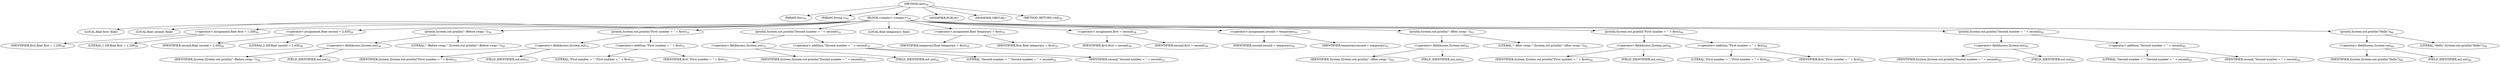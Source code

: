 digraph "test" {  
"85" [label = <(METHOD,test)<SUB>26</SUB>> ]
"86" [label = <(PARAM,this)<SUB>26</SUB>> ]
"87" [label = <(PARAM,String s)<SUB>26</SUB>> ]
"88" [label = <(BLOCK,&lt;empty&gt;,&lt;empty&gt;)<SUB>26</SUB>> ]
"89" [label = <(LOCAL,float first: float)> ]
"90" [label = <(LOCAL,float second: float)> ]
"91" [label = <(&lt;operator&gt;.assignment,float first = 1.20f)<SUB>28</SUB>> ]
"92" [label = <(IDENTIFIER,first,float first = 1.20f)<SUB>28</SUB>> ]
"93" [label = <(LITERAL,1.20f,float first = 1.20f)<SUB>28</SUB>> ]
"94" [label = <(&lt;operator&gt;.assignment,float second = 2.45f)<SUB>28</SUB>> ]
"95" [label = <(IDENTIFIER,second,float second = 2.45f)<SUB>28</SUB>> ]
"96" [label = <(LITERAL,2.45f,float second = 2.45f)<SUB>28</SUB>> ]
"97" [label = <(println,System.out.println(&quot;--Before swap--&quot;))<SUB>30</SUB>> ]
"98" [label = <(&lt;operator&gt;.fieldAccess,System.out)<SUB>30</SUB>> ]
"99" [label = <(IDENTIFIER,System,System.out.println(&quot;--Before swap--&quot;))<SUB>30</SUB>> ]
"100" [label = <(FIELD_IDENTIFIER,out,out)<SUB>30</SUB>> ]
"101" [label = <(LITERAL,&quot;--Before swap--&quot;,System.out.println(&quot;--Before swap--&quot;))<SUB>30</SUB>> ]
"102" [label = <(println,System.out.println(&quot;First number = &quot; + first))<SUB>31</SUB>> ]
"103" [label = <(&lt;operator&gt;.fieldAccess,System.out)<SUB>31</SUB>> ]
"104" [label = <(IDENTIFIER,System,System.out.println(&quot;First number = &quot; + first))<SUB>31</SUB>> ]
"105" [label = <(FIELD_IDENTIFIER,out,out)<SUB>31</SUB>> ]
"106" [label = <(&lt;operator&gt;.addition,&quot;First number = &quot; + first)<SUB>31</SUB>> ]
"107" [label = <(LITERAL,&quot;First number = &quot;,&quot;First number = &quot; + first)<SUB>31</SUB>> ]
"108" [label = <(IDENTIFIER,first,&quot;First number = &quot; + first)<SUB>31</SUB>> ]
"109" [label = <(println,System.out.println(&quot;Second number = &quot; + second))<SUB>32</SUB>> ]
"110" [label = <(&lt;operator&gt;.fieldAccess,System.out)<SUB>32</SUB>> ]
"111" [label = <(IDENTIFIER,System,System.out.println(&quot;Second number = &quot; + second))<SUB>32</SUB>> ]
"112" [label = <(FIELD_IDENTIFIER,out,out)<SUB>32</SUB>> ]
"113" [label = <(&lt;operator&gt;.addition,&quot;Second number = &quot; + second)<SUB>32</SUB>> ]
"114" [label = <(LITERAL,&quot;Second number = &quot;,&quot;Second number = &quot; + second)<SUB>32</SUB>> ]
"115" [label = <(IDENTIFIER,second,&quot;Second number = &quot; + second)<SUB>32</SUB>> ]
"116" [label = <(LOCAL,float temporary: float)> ]
"117" [label = <(&lt;operator&gt;.assignment,float temporary = first)<SUB>35</SUB>> ]
"118" [label = <(IDENTIFIER,temporary,float temporary = first)<SUB>35</SUB>> ]
"119" [label = <(IDENTIFIER,first,float temporary = first)<SUB>35</SUB>> ]
"120" [label = <(&lt;operator&gt;.assignment,first = second)<SUB>38</SUB>> ]
"121" [label = <(IDENTIFIER,first,first = second)<SUB>38</SUB>> ]
"122" [label = <(IDENTIFIER,second,first = second)<SUB>38</SUB>> ]
"123" [label = <(&lt;operator&gt;.assignment,second = temporary)<SUB>41</SUB>> ]
"124" [label = <(IDENTIFIER,second,second = temporary)<SUB>41</SUB>> ]
"125" [label = <(IDENTIFIER,temporary,second = temporary)<SUB>41</SUB>> ]
"126" [label = <(println,System.out.println(&quot;--After swap--&quot;))<SUB>43</SUB>> ]
"127" [label = <(&lt;operator&gt;.fieldAccess,System.out)<SUB>43</SUB>> ]
"128" [label = <(IDENTIFIER,System,System.out.println(&quot;--After swap--&quot;))<SUB>43</SUB>> ]
"129" [label = <(FIELD_IDENTIFIER,out,out)<SUB>43</SUB>> ]
"130" [label = <(LITERAL,&quot;--After swap--&quot;,System.out.println(&quot;--After swap--&quot;))<SUB>43</SUB>> ]
"131" [label = <(println,System.out.println(&quot;First number = &quot; + first))<SUB>44</SUB>> ]
"132" [label = <(&lt;operator&gt;.fieldAccess,System.out)<SUB>44</SUB>> ]
"133" [label = <(IDENTIFIER,System,System.out.println(&quot;First number = &quot; + first))<SUB>44</SUB>> ]
"134" [label = <(FIELD_IDENTIFIER,out,out)<SUB>44</SUB>> ]
"135" [label = <(&lt;operator&gt;.addition,&quot;First number = &quot; + first)<SUB>44</SUB>> ]
"136" [label = <(LITERAL,&quot;First number = &quot;,&quot;First number = &quot; + first)<SUB>44</SUB>> ]
"137" [label = <(IDENTIFIER,first,&quot;First number = &quot; + first)<SUB>44</SUB>> ]
"138" [label = <(println,System.out.println(&quot;Second number = &quot; + second))<SUB>45</SUB>> ]
"139" [label = <(&lt;operator&gt;.fieldAccess,System.out)<SUB>45</SUB>> ]
"140" [label = <(IDENTIFIER,System,System.out.println(&quot;Second number = &quot; + second))<SUB>45</SUB>> ]
"141" [label = <(FIELD_IDENTIFIER,out,out)<SUB>45</SUB>> ]
"142" [label = <(&lt;operator&gt;.addition,&quot;Second number = &quot; + second)<SUB>45</SUB>> ]
"143" [label = <(LITERAL,&quot;Second number = &quot;,&quot;Second number = &quot; + second)<SUB>45</SUB>> ]
"144" [label = <(IDENTIFIER,second,&quot;Second number = &quot; + second)<SUB>45</SUB>> ]
"145" [label = <(println,System.out.println(&quot;Hello&quot;))<SUB>46</SUB>> ]
"146" [label = <(&lt;operator&gt;.fieldAccess,System.out)<SUB>46</SUB>> ]
"147" [label = <(IDENTIFIER,System,System.out.println(&quot;Hello&quot;))<SUB>46</SUB>> ]
"148" [label = <(FIELD_IDENTIFIER,out,out)<SUB>46</SUB>> ]
"149" [label = <(LITERAL,&quot;Hello&quot;,System.out.println(&quot;Hello&quot;))<SUB>46</SUB>> ]
"150" [label = <(MODIFIER,PUBLIC)> ]
"151" [label = <(MODIFIER,VIRTUAL)> ]
"152" [label = <(METHOD_RETURN,void)<SUB>26</SUB>> ]
  "85" -> "86" 
  "85" -> "87" 
  "85" -> "88" 
  "85" -> "150" 
  "85" -> "151" 
  "85" -> "152" 
  "88" -> "89" 
  "88" -> "90" 
  "88" -> "91" 
  "88" -> "94" 
  "88" -> "97" 
  "88" -> "102" 
  "88" -> "109" 
  "88" -> "116" 
  "88" -> "117" 
  "88" -> "120" 
  "88" -> "123" 
  "88" -> "126" 
  "88" -> "131" 
  "88" -> "138" 
  "88" -> "145" 
  "91" -> "92" 
  "91" -> "93" 
  "94" -> "95" 
  "94" -> "96" 
  "97" -> "98" 
  "97" -> "101" 
  "98" -> "99" 
  "98" -> "100" 
  "102" -> "103" 
  "102" -> "106" 
  "103" -> "104" 
  "103" -> "105" 
  "106" -> "107" 
  "106" -> "108" 
  "109" -> "110" 
  "109" -> "113" 
  "110" -> "111" 
  "110" -> "112" 
  "113" -> "114" 
  "113" -> "115" 
  "117" -> "118" 
  "117" -> "119" 
  "120" -> "121" 
  "120" -> "122" 
  "123" -> "124" 
  "123" -> "125" 
  "126" -> "127" 
  "126" -> "130" 
  "127" -> "128" 
  "127" -> "129" 
  "131" -> "132" 
  "131" -> "135" 
  "132" -> "133" 
  "132" -> "134" 
  "135" -> "136" 
  "135" -> "137" 
  "138" -> "139" 
  "138" -> "142" 
  "139" -> "140" 
  "139" -> "141" 
  "142" -> "143" 
  "142" -> "144" 
  "145" -> "146" 
  "145" -> "149" 
  "146" -> "147" 
  "146" -> "148" 
}
